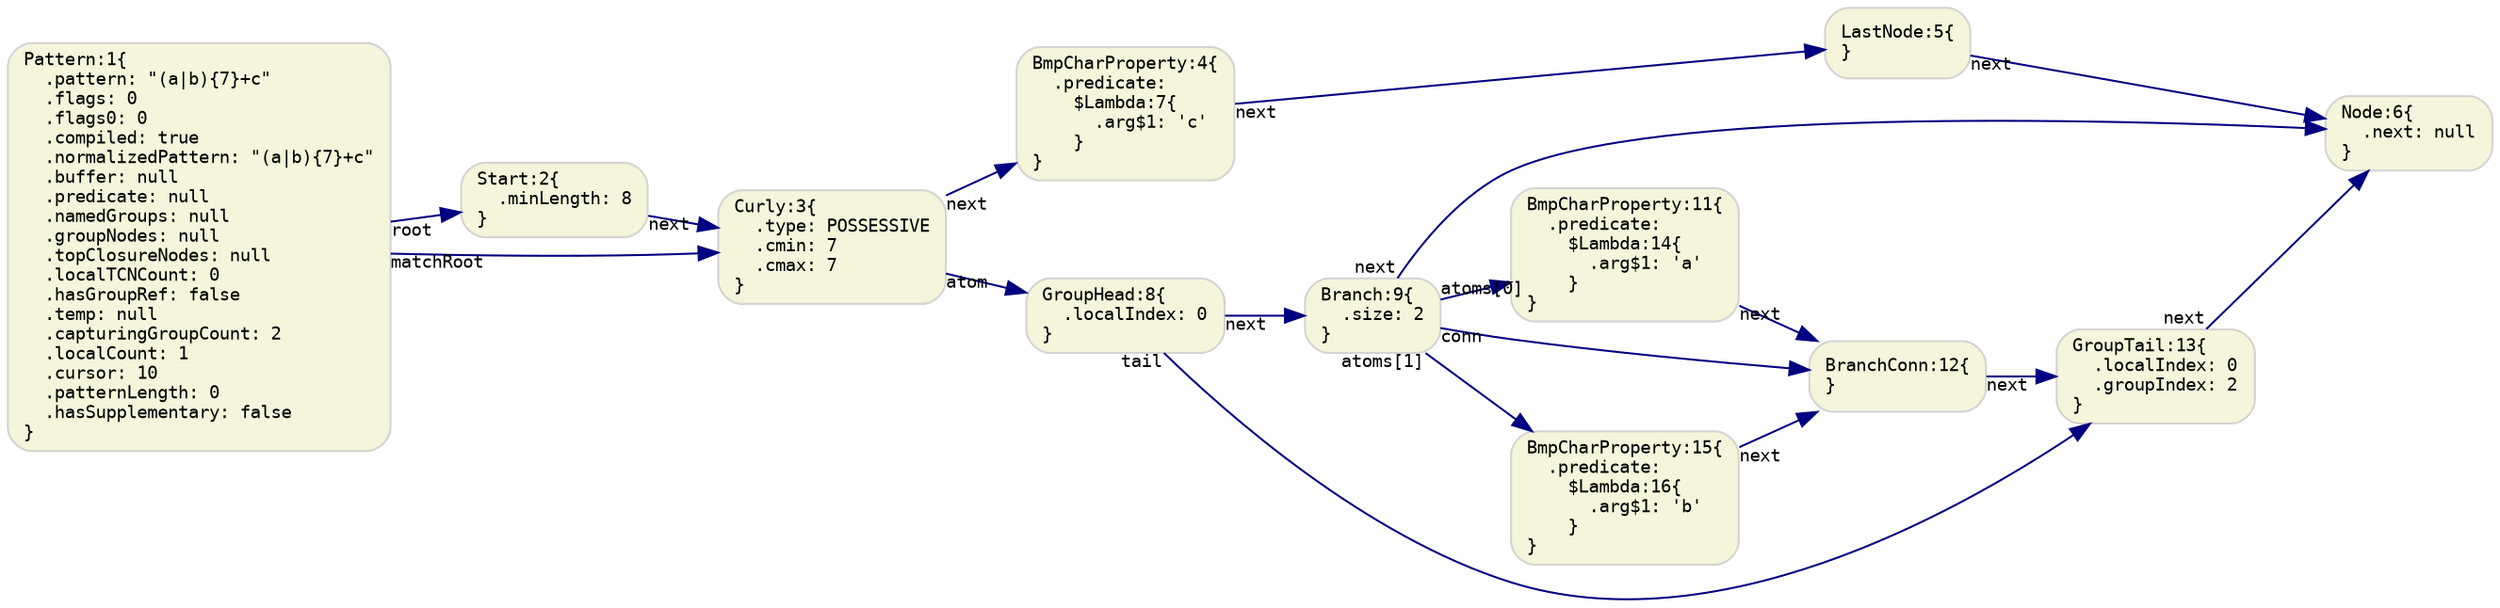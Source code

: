 digraph G {
  rankdir=LR;
  graph [fontname="Monospace", fontsize="11"]

  // default nodes
  node [fontname="Monospace", fontsize="9", shape="box", style="rounded,filled", color="LightGray", fillcolor="Beige"]
  1[ label="Pattern:1\{\l  .pattern: \"(a|b)\{7\}+c\"\l  .flags: 0\l  .flags0: 0\l  .compiled: true\l  .normalizedPattern: \"(a|b)\{7\}+c\"\l  .buffer: null\l  .predicate: null\l  .namedGroups: null\l  .groupNodes: null\l  .topClosureNodes: null\l  .localTCNCount: 0\l  .hasGroupRef: false\l  .temp: null\l  .capturingGroupCount: 2\l  .localCount: 1\l  .cursor: 10\l  .patternLength: 0\l  .hasSupplementary: false\l\}\l" ]
  2[ label="Start:2\{\l  .minLength: 8\l\}\l" ]
  3[ label="Curly:3\{\l  .type: POSSESSIVE\l  .cmin: 7\l  .cmax: 7\l\}\l" ]
  4[ label="BmpCharProperty:4\{\l  .predicate:\l    $Lambda:7\{\l      .arg$1: 'c'\l    \}\l\}\l" ]
  5[ label="LastNode:5\{\l\}\l" ]
  6[ label="Node:6\{\l  .next: null\l\}\l" ]
  8[ label="GroupHead:8\{\l  .localIndex: 0\l\}\l" ]
  9[ label="Branch:9\{\l  .size: 2\l\}\l" ]
  11[ label="BmpCharProperty:11\{\l  .predicate:\l    $Lambda:14\{\l      .arg$1: 'a'\l    \}\l\}\l" ]
  12[ label="BranchConn:12\{\l\}\l" ]
  13[ label="GroupTail:13\{\l  .localIndex: 0\l  .groupIndex: 2\l\}\l" ]
  15[ label="BmpCharProperty:15\{\l  .predicate:\l    $Lambda:16\{\l      .arg$1: 'b'\l    \}\l\}\l" ]

  // default edges
  edge [fontname="Monospace", fontsize="9", color="Navy"]
  5 -> 6 [ label="",  taillabel="next" ]
  4 -> 5 [ label="",  taillabel="next" ]
  3 -> 4 [ label="",  taillabel="next" ]
  9 -> 6 [ label="",  taillabel="next" ]
  13 -> 6 [ label="",  taillabel="next" ]
  12 -> 13 [ label="",  taillabel="next" ]
  11 -> 12 [ label="",  taillabel="next" ]
  9 -> 11 [ label="",  taillabel="atoms[0]" ]
  15 -> 12 [ label="",  taillabel="next" ]
  9 -> 15 [ label="",  taillabel="atoms[1]" ]
  9 -> 12 [ label="",  taillabel="conn" ]
  8 -> 9 [ label="",  taillabel="next" ]
  8 -> 13 [ label="",  taillabel="tail" ]
  3 -> 8 [ label="",  taillabel="atom" ]
  2 -> 3 [ label="",  taillabel="next" ]
  1 -> 2 [ label="",  taillabel="root" ]
  1 -> 3 [ label="",  taillabel="matchRoot" ]
}
